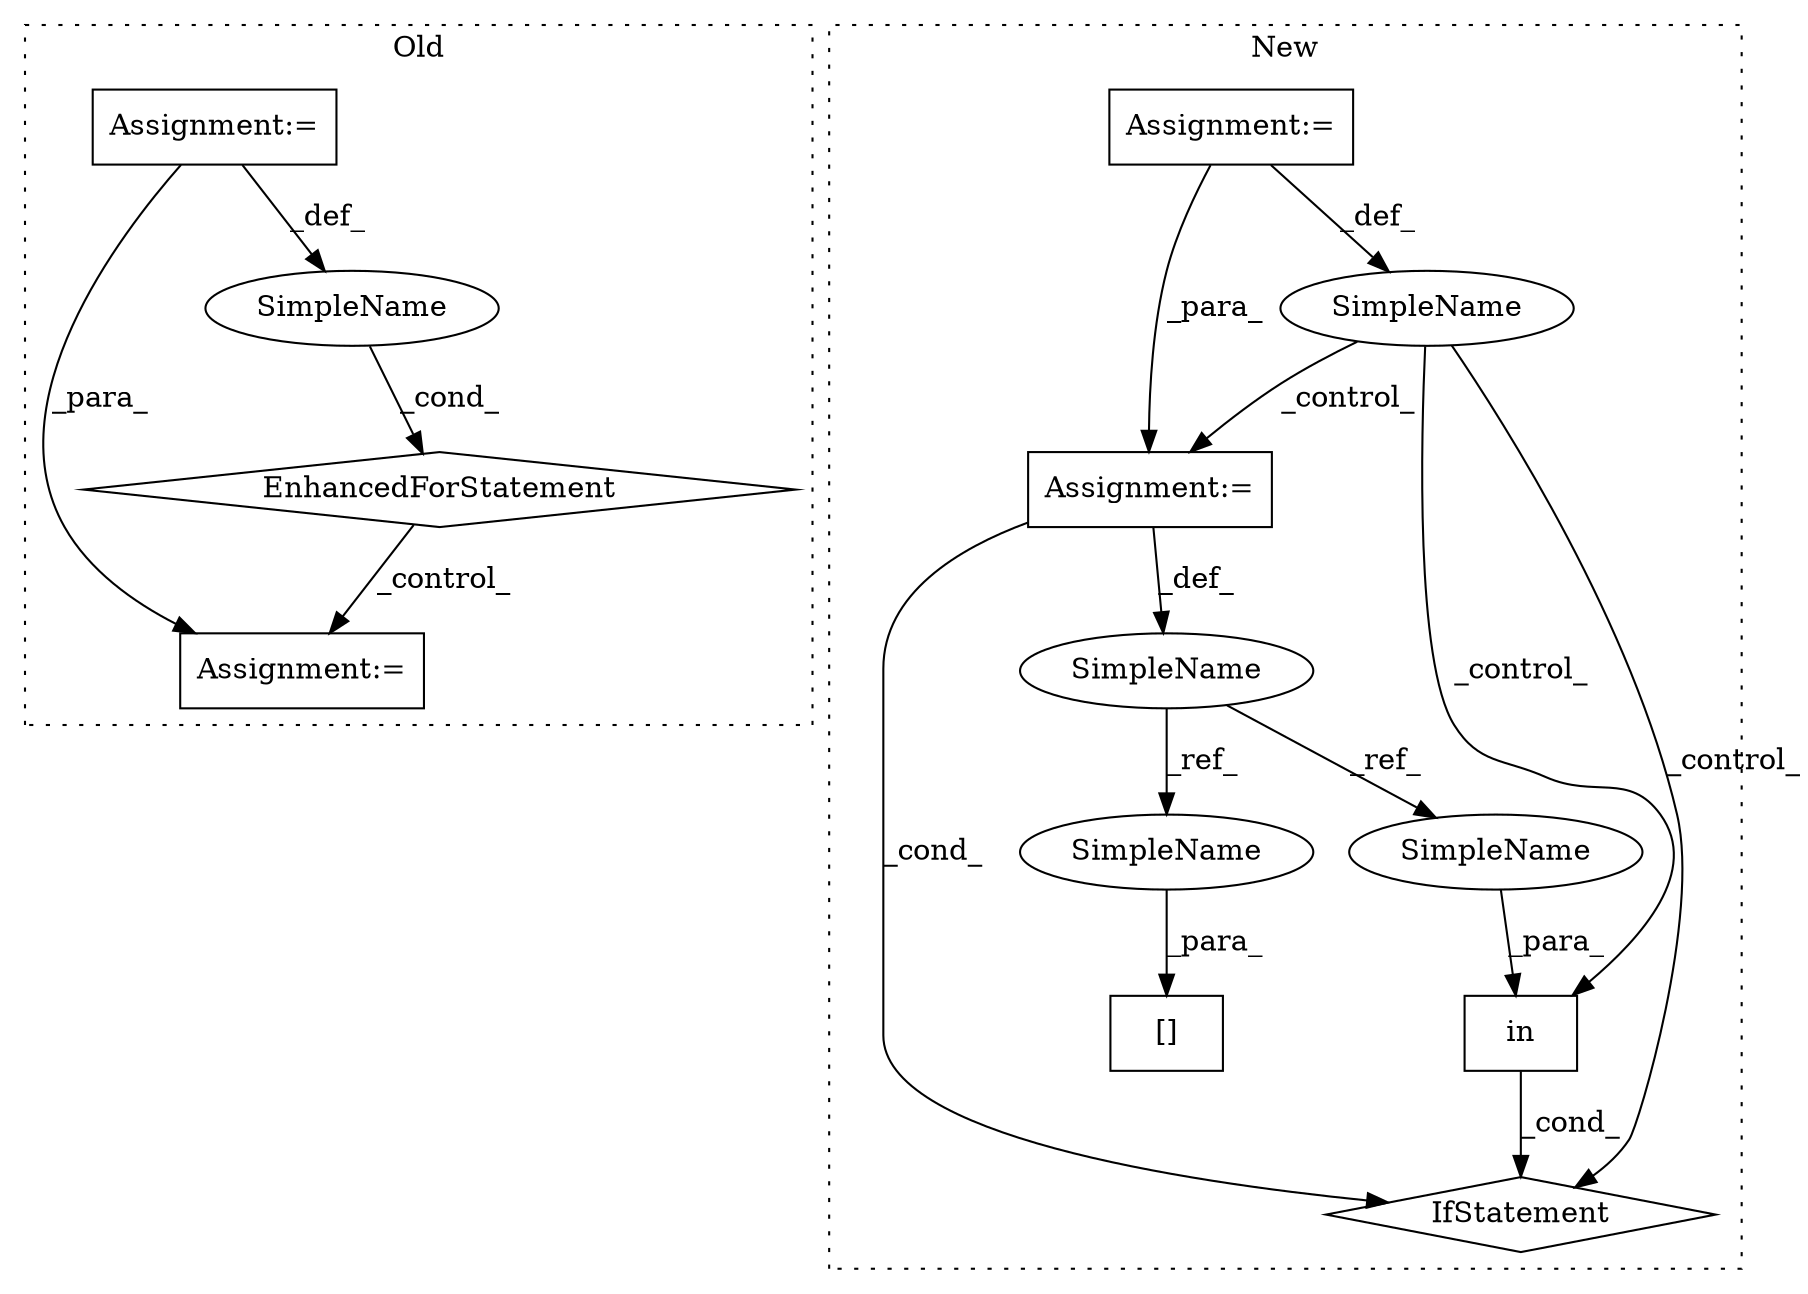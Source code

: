 digraph G {
subgraph cluster0 {
1 [label="EnhancedForStatement" a="70" s="4584,4728" l="53,2" shape="diamond"];
4 [label="Assignment:=" a="7" s="4584,4728" l="53,2" shape="box"];
7 [label="Assignment:=" a="7" s="4753" l="1" shape="box"];
8 [label="SimpleName" a="42" s="4689" l="8" shape="ellipse"];
label = "Old";
style="dotted";
}
subgraph cluster1 {
2 [label="in" a="105" s="5183" l="29" shape="box"];
3 [label="IfStatement" a="25" s="5173,5212" l="10,2" shape="diamond"];
5 [label="Assignment:=" a="7" s="4799,5059" l="150,2" shape="box"];
6 [label="SimpleName" a="42" s="4961" l="7" shape="ellipse"];
9 [label="Assignment:=" a="7" s="5082" l="1" shape="box"];
10 [label="[]" a="2" s="5249,5275" l="13,1" shape="box"];
11 [label="SimpleName" a="42" s="5069" l="13" shape="ellipse"];
12 [label="SimpleName" a="42" s="5183" l="13" shape="ellipse"];
13 [label="SimpleName" a="42" s="5262" l="13" shape="ellipse"];
label = "New";
style="dotted";
}
1 -> 7 [label="_control_"];
2 -> 3 [label="_cond_"];
4 -> 7 [label="_para_"];
4 -> 8 [label="_def_"];
5 -> 9 [label="_para_"];
5 -> 6 [label="_def_"];
6 -> 3 [label="_control_"];
6 -> 2 [label="_control_"];
6 -> 9 [label="_control_"];
8 -> 1 [label="_cond_"];
9 -> 11 [label="_def_"];
9 -> 3 [label="_cond_"];
11 -> 12 [label="_ref_"];
11 -> 13 [label="_ref_"];
12 -> 2 [label="_para_"];
13 -> 10 [label="_para_"];
}